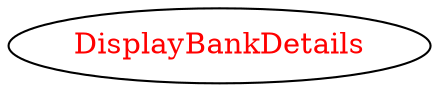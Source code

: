 digraph dependencyGraph {
 concentrate=true;
 ranksep="2.0";
 rankdir="LR"; 
 splines="ortho";
"DisplayBankDetails" [fontcolor="red"];
}